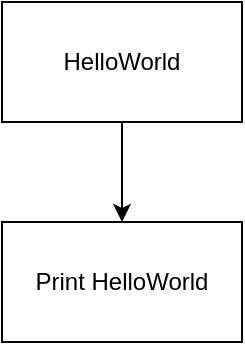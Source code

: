 <mxfile>
    <diagram id="dGK1J4w-08Ptf7oi26aS" name="Page-1">
        <mxGraphModel dx="942" dy="443" grid="1" gridSize="10" guides="1" tooltips="1" connect="1" arrows="1" fold="1" page="1" pageScale="1" pageWidth="827" pageHeight="1169" math="0" shadow="0">
            <root>
                <mxCell id="0"/>
                <mxCell id="1" parent="0"/>
                <mxCell id="4" style="edgeStyle=none;html=1;" edge="1" parent="1" source="3">
                    <mxGeometry relative="1" as="geometry">
                        <mxPoint x="370" y="230" as="targetPoint"/>
                    </mxGeometry>
                </mxCell>
                <mxCell id="3" value="HelloWorld" style="rounded=0;whiteSpace=wrap;html=1;" vertex="1" parent="1">
                    <mxGeometry x="310" y="120" width="120" height="60" as="geometry"/>
                </mxCell>
                <mxCell id="5" value="Print HelloWorld" style="rounded=0;whiteSpace=wrap;html=1;" vertex="1" parent="1">
                    <mxGeometry x="310" y="230" width="120" height="60" as="geometry"/>
                </mxCell>
            </root>
        </mxGraphModel>
    </diagram>
</mxfile>